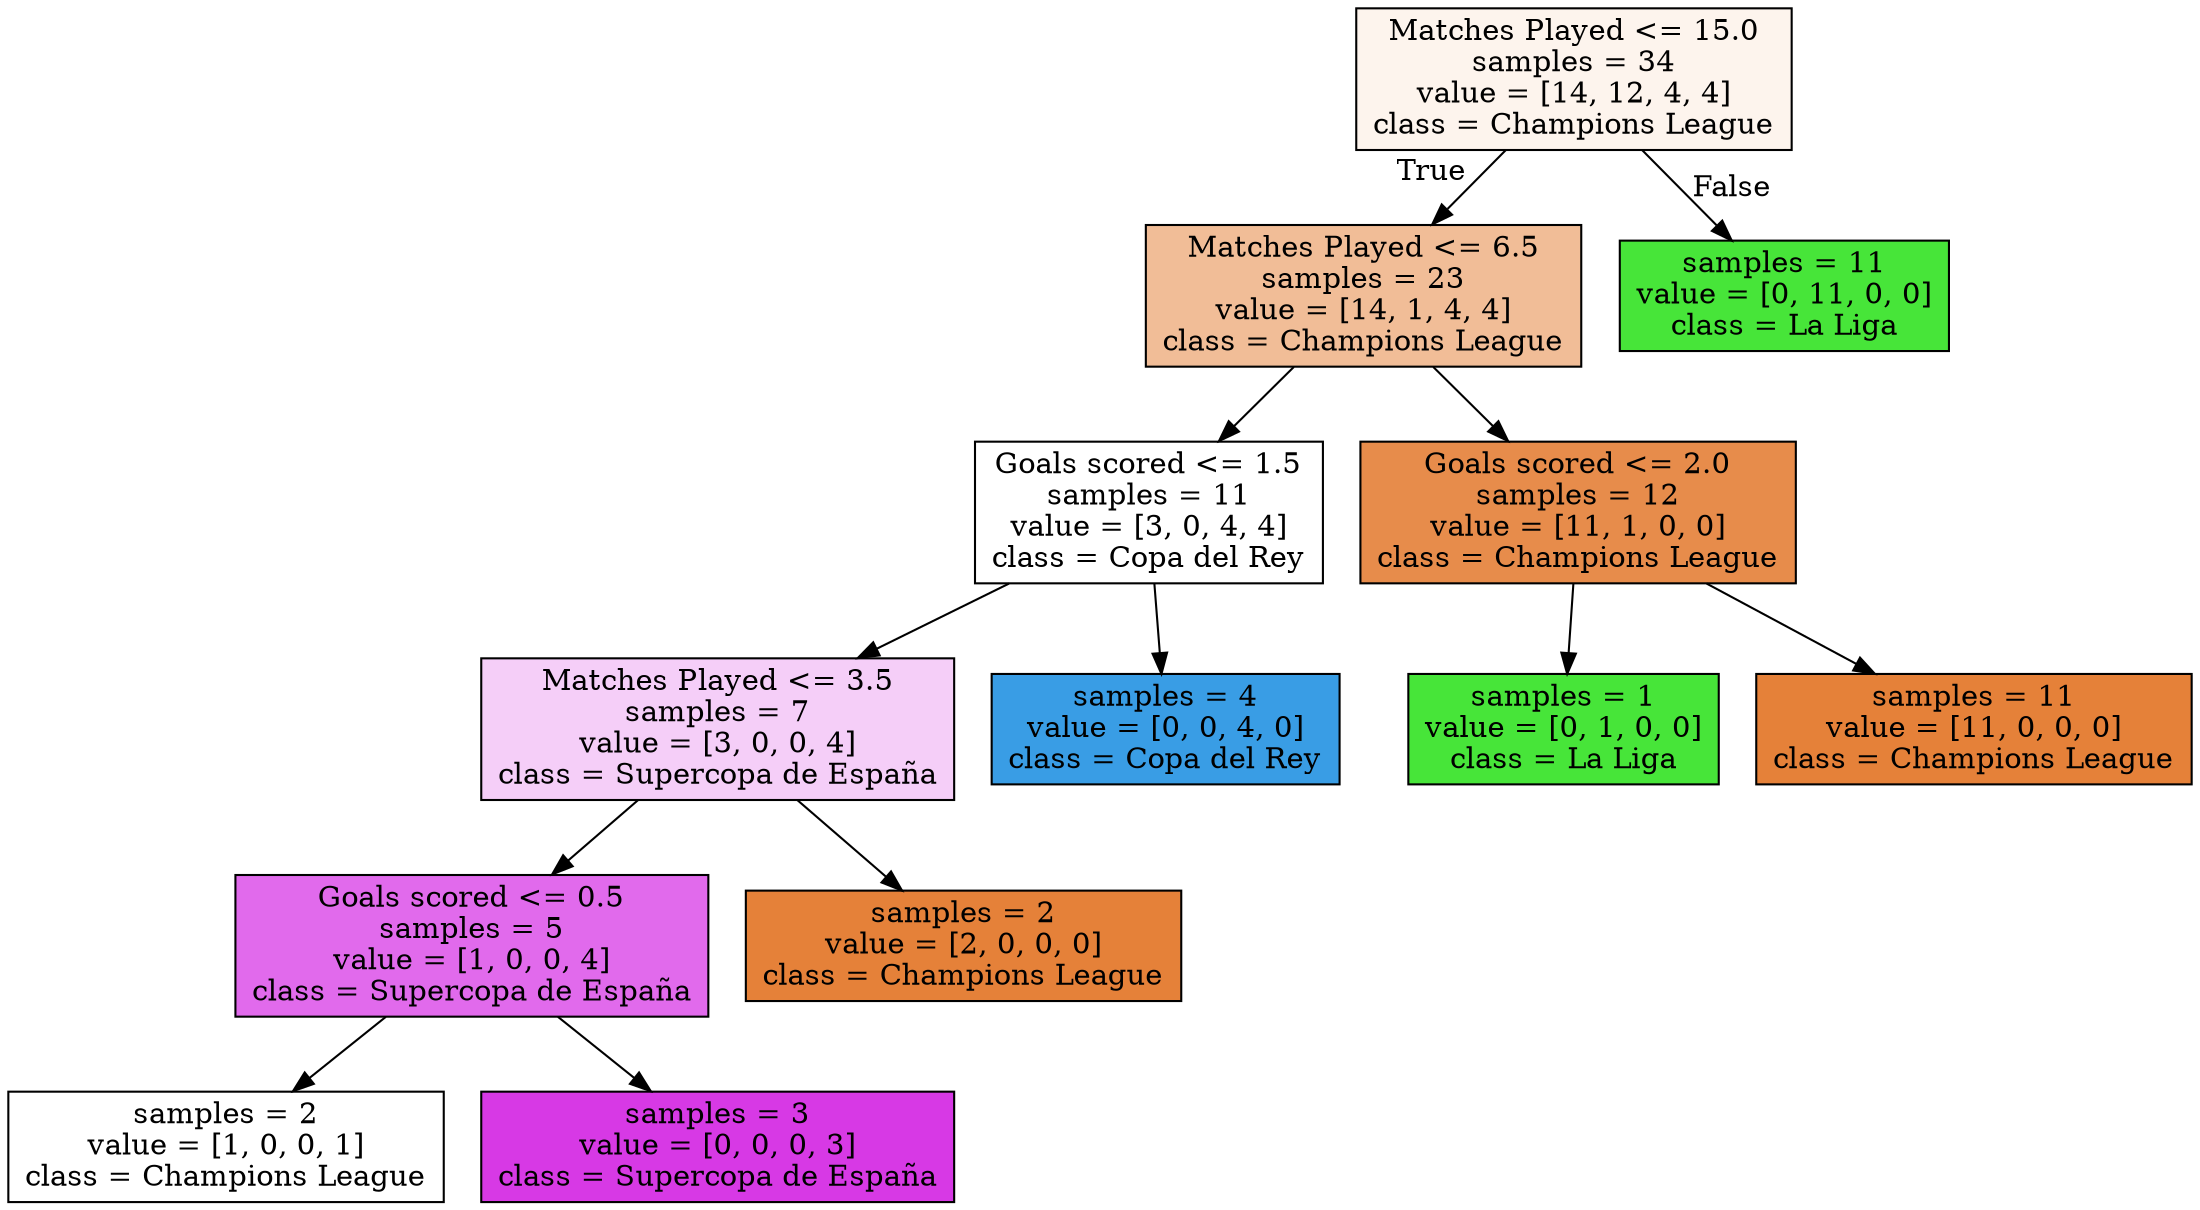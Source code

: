 digraph Tree {
node [shape=box, style="filled", color="black"] ;
0 [label="Matches Played <= 15.0\nsamples = 34\nvalue = [14, 12, 4, 4]\nclass = Champions League", fillcolor="#fdf4ed"] ;
1 [label="Matches Played <= 6.5\nsamples = 23\nvalue = [14, 1, 4, 4]\nclass = Champions League", fillcolor="#f1bd97"] ;
0 -> 1 [labeldistance=2.5, labelangle=45, headlabel="True"] ;
2 [label="Goals scored <= 1.5\nsamples = 11\nvalue = [3, 0, 4, 4]\nclass = Copa del Rey", fillcolor="#ffffff"] ;
1 -> 2 ;
3 [label="Matches Played <= 3.5\nsamples = 7\nvalue = [3, 0, 0, 4]\nclass = Supercopa de España", fillcolor="#f5cef8"] ;
2 -> 3 ;
4 [label="Goals scored <= 0.5\nsamples = 5\nvalue = [1, 0, 0, 4]\nclass = Supercopa de España", fillcolor="#e16aec"] ;
3 -> 4 ;
5 [label="samples = 2\nvalue = [1, 0, 0, 1]\nclass = Champions League", fillcolor="#ffffff"] ;
4 -> 5 ;
6 [label="samples = 3\nvalue = [0, 0, 0, 3]\nclass = Supercopa de España", fillcolor="#d739e5"] ;
4 -> 6 ;
7 [label="samples = 2\nvalue = [2, 0, 0, 0]\nclass = Champions League", fillcolor="#e58139"] ;
3 -> 7 ;
8 [label="samples = 4\nvalue = [0, 0, 4, 0]\nclass = Copa del Rey", fillcolor="#399de5"] ;
2 -> 8 ;
9 [label="Goals scored <= 2.0\nsamples = 12\nvalue = [11, 1, 0, 0]\nclass = Champions League", fillcolor="#e78c4b"] ;
1 -> 9 ;
10 [label="samples = 1\nvalue = [0, 1, 0, 0]\nclass = La Liga", fillcolor="#47e539"] ;
9 -> 10 ;
11 [label="samples = 11\nvalue = [11, 0, 0, 0]\nclass = Champions League", fillcolor="#e58139"] ;
9 -> 11 ;
12 [label="samples = 11\nvalue = [0, 11, 0, 0]\nclass = La Liga", fillcolor="#47e539"] ;
0 -> 12 [labeldistance=2.5, labelangle=-45, headlabel="False"] ;
}